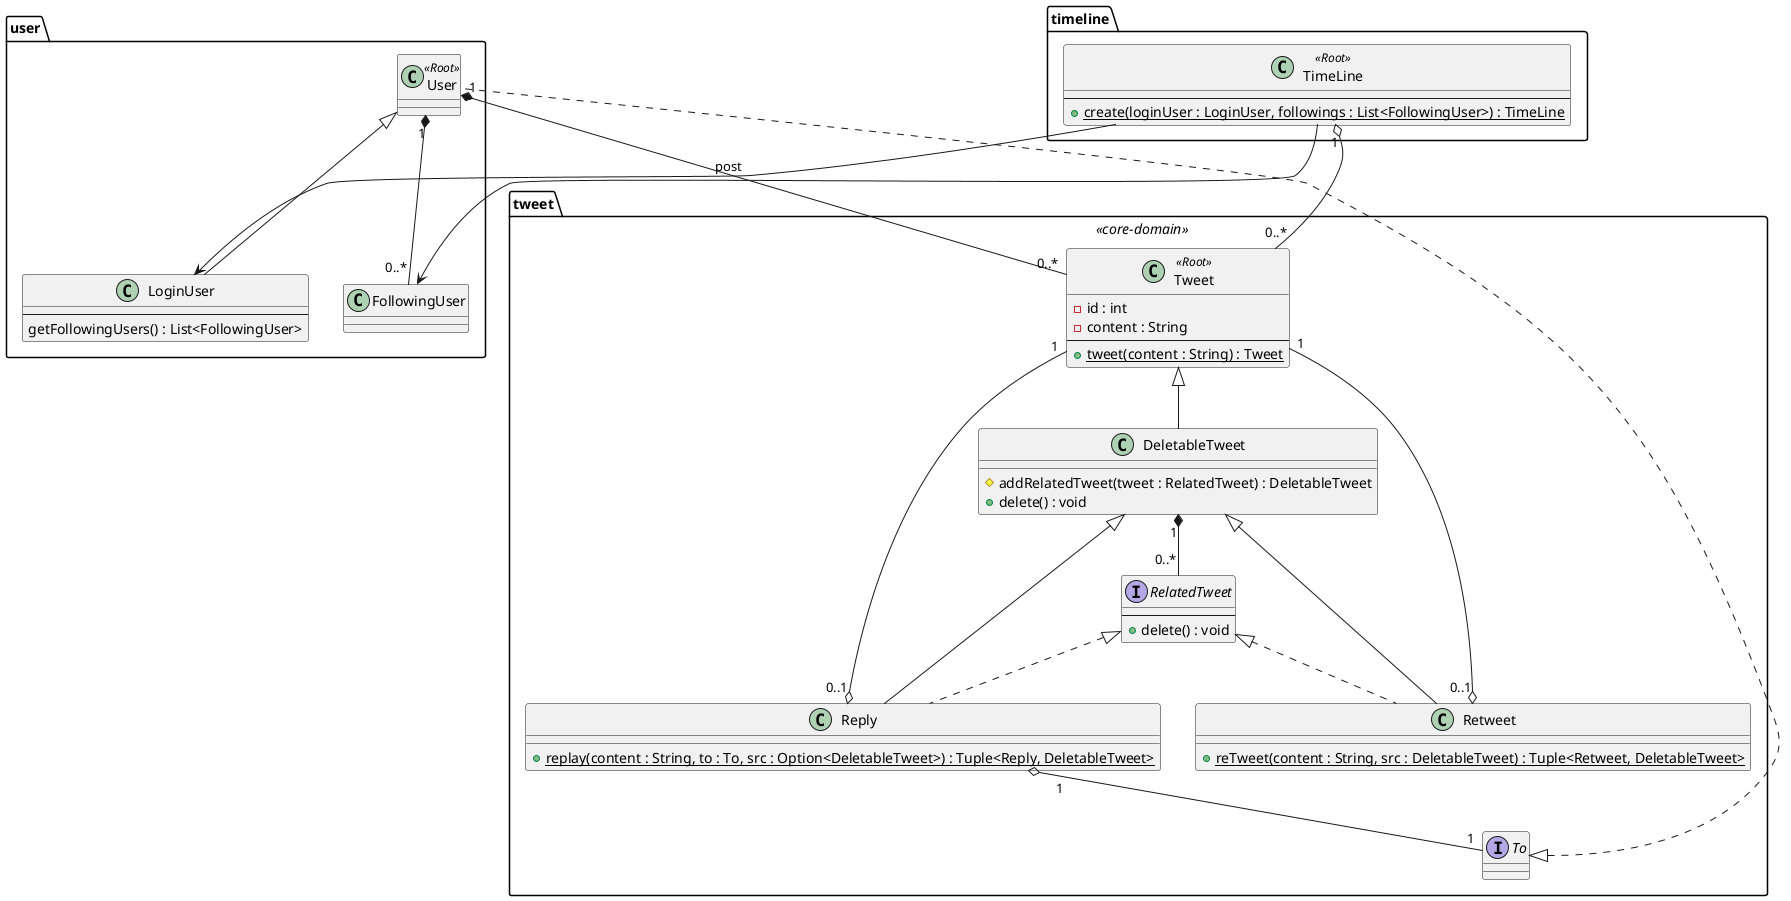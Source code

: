@startuml

package tweet <<core-domain>> {
    class Tweet  <<Root>> {
        - id : int
        - content : String
        --
        + {static} tweet(content : String) : Tweet
    }
    class DeletableTweet {
        # addRelatedTweet(tweet : RelatedTweet) : DeletableTweet
        + delete() : void
    }
    interface RelatedTweet {
        --
        + delete() : void
    }
    class Retweet {
        + {static} reTweet(content : String, src : DeletableTweet) : Tuple<Retweet, DeletableTweet>
    }
    class Reply {
        + {static} replay(content : String, to : To, src : Option<DeletableTweet>) : Tuple<Reply, DeletableTweet>
    }
    interface To

    Tweet <|-- DeletableTweet
    RelatedTweet <|.. Reply
    RelatedTweet <|.. Retweet
    DeletableTweet <|-- Reply
    DeletableTweet <|-- Retweet
    Retweet "0..1" o-- "1" Tweet
    Reply "0..1" o-- "1" Tweet
    DeletableTweet "1" *-- "0..*" RelatedTweet

    Reply "1" o-- "1" To
}



package user {
    class User <<Root>>
    class LoginUser {
        --
        getFollowingUsers() : List<FollowingUser>
    }

    User <|-- LoginUser

    class FollowingUser
    User "1" *-- "0..*" FollowingUser
}

User "1" *-- "0..*" Tweet : post
To <|.. User

package timeline {
    class TimeLine <<Root>> {
        --
        + {static} create(loginUser : LoginUser, followings : List<FollowingUser>) : TimeLine
    }
}

TimeLine "1" o-- "0..*" Tweet
TimeLine --> LoginUser
TimeLine --> FollowingUser




@enduml
